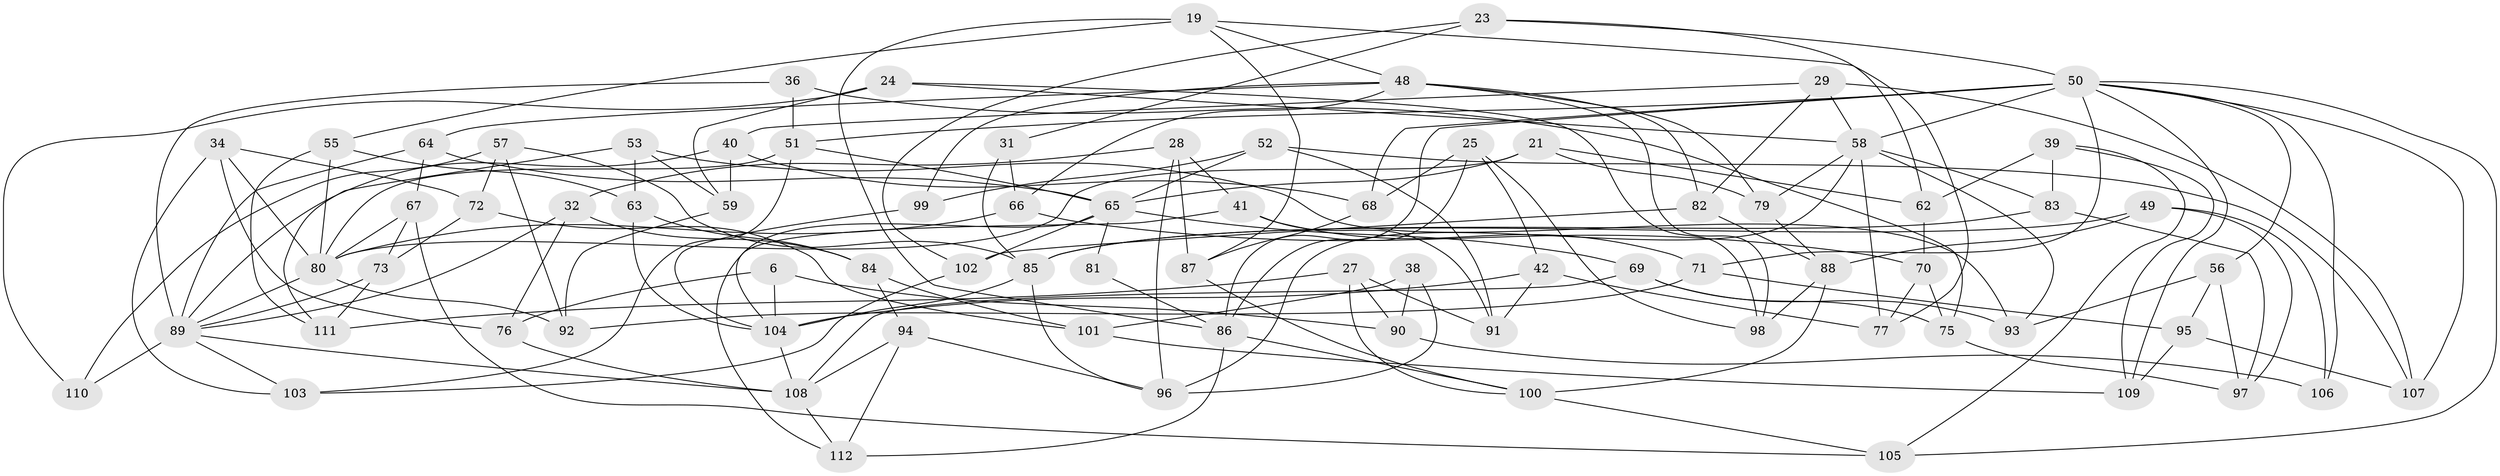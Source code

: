 // original degree distribution, {4: 1.0}
// Generated by graph-tools (version 1.1) at 2025/04/03/04/25 22:04:00]
// undirected, 78 vertices, 172 edges
graph export_dot {
graph [start="1"]
  node [color=gray90,style=filled];
  6;
  19 [super="+4"];
  21;
  23;
  24;
  25;
  27;
  28;
  29;
  31;
  32;
  34;
  36;
  38;
  39;
  40;
  41;
  42;
  48 [super="+18+43"];
  49;
  50 [super="+15+30"];
  51 [super="+3"];
  52;
  53;
  55;
  56;
  57;
  58 [super="+9+26"];
  59;
  62;
  63;
  64 [super="+47"];
  65 [super="+60+22"];
  66;
  67;
  68;
  69;
  70;
  71;
  72;
  73;
  75;
  76;
  77;
  79;
  80 [super="+11+61"];
  81;
  82;
  83;
  84;
  85 [super="+46"];
  86 [super="+54"];
  87;
  88 [super="+2"];
  89 [super="+1+5+74"];
  90 [super="+78"];
  91;
  92;
  93;
  94;
  95;
  96 [super="+13"];
  97;
  98;
  99;
  100 [super="+12"];
  101;
  102;
  103;
  104 [super="+10+35+44"];
  105;
  106;
  107;
  108 [super="+20"];
  109;
  110;
  111;
  112;
  6 -- 90 [weight=2];
  6 -- 76;
  6 -- 104;
  19 -- 87;
  19 -- 48;
  19 -- 77;
  19 -- 55;
  19 -- 86 [weight=2];
  21 -- 65;
  21 -- 62;
  21 -- 79;
  21 -- 80;
  23 -- 102;
  23 -- 62;
  23 -- 31;
  23 -- 50;
  24 -- 59;
  24 -- 98;
  24 -- 110;
  24 -- 58;
  25 -- 42;
  25 -- 68;
  25 -- 98;
  25 -- 86;
  27 -- 90;
  27 -- 111;
  27 -- 91;
  27 -- 100;
  28 -- 41;
  28 -- 87;
  28 -- 32;
  28 -- 96;
  29 -- 82;
  29 -- 107;
  29 -- 40;
  29 -- 58;
  31 -- 66;
  31 -- 85 [weight=2];
  32 -- 84;
  32 -- 76;
  32 -- 89;
  34 -- 72;
  34 -- 76;
  34 -- 103;
  34 -- 80;
  36 -- 51 [weight=2];
  36 -- 75;
  36 -- 89;
  38 -- 96 [weight=2];
  38 -- 101;
  38 -- 90;
  39 -- 105;
  39 -- 109;
  39 -- 83;
  39 -- 62;
  40 -- 68;
  40 -- 59;
  40 -- 89;
  41 -- 112;
  41 -- 71;
  41 -- 91;
  42 -- 91;
  42 -- 77;
  42 -- 104;
  48 -- 79;
  48 -- 82;
  48 -- 66;
  48 -- 98;
  48 -- 99;
  48 -- 64 [weight=2];
  49 -- 97;
  49 -- 106;
  49 -- 88;
  49 -- 85;
  50 -- 56;
  50 -- 58;
  50 -- 107;
  50 -- 68;
  50 -- 71;
  50 -- 105;
  50 -- 106;
  50 -- 109;
  50 -- 51;
  50 -- 86 [weight=2];
  51 -- 103;
  51 -- 80;
  51 -- 65;
  52 -- 107;
  52 -- 99;
  52 -- 91;
  52 -- 65;
  53 -- 111;
  53 -- 63;
  53 -- 59;
  53 -- 93;
  55 -- 63;
  55 -- 111;
  55 -- 80;
  56 -- 93;
  56 -- 97;
  56 -- 95;
  57 -- 110;
  57 -- 92;
  57 -- 72;
  57 -- 85;
  58 -- 83;
  58 -- 77;
  58 -- 93;
  58 -- 96;
  58 -- 79;
  59 -- 92;
  62 -- 70;
  63 -- 84;
  63 -- 104;
  64 -- 67;
  64 -- 65 [weight=2];
  64 -- 89 [weight=3];
  65 -- 81 [weight=3];
  65 -- 102;
  65 -- 69;
  65 -- 104 [weight=2];
  66 -- 70;
  66 -- 80;
  67 -- 105;
  67 -- 73;
  67 -- 80;
  68 -- 87;
  69 -- 108;
  69 -- 93;
  69 -- 75;
  70 -- 75;
  70 -- 77;
  71 -- 92;
  71 -- 95;
  72 -- 101;
  72 -- 73;
  73 -- 89;
  73 -- 111;
  75 -- 97;
  76 -- 108;
  79 -- 88;
  80 -- 89;
  80 -- 92;
  81 -- 86;
  82 -- 88;
  82 -- 102;
  83 -- 97;
  83 -- 85;
  84 -- 101;
  84 -- 94;
  85 -- 96;
  85 -- 104 [weight=2];
  86 -- 112;
  86 -- 100;
  87 -- 100;
  88 -- 100 [weight=2];
  88 -- 98;
  89 -- 103;
  89 -- 110 [weight=2];
  89 -- 108;
  90 -- 106 [weight=2];
  94 -- 112;
  94 -- 96;
  94 -- 108;
  95 -- 109;
  95 -- 107;
  99 -- 104 [weight=2];
  100 -- 105;
  101 -- 109;
  102 -- 103;
  104 -- 108;
  108 -- 112;
}
